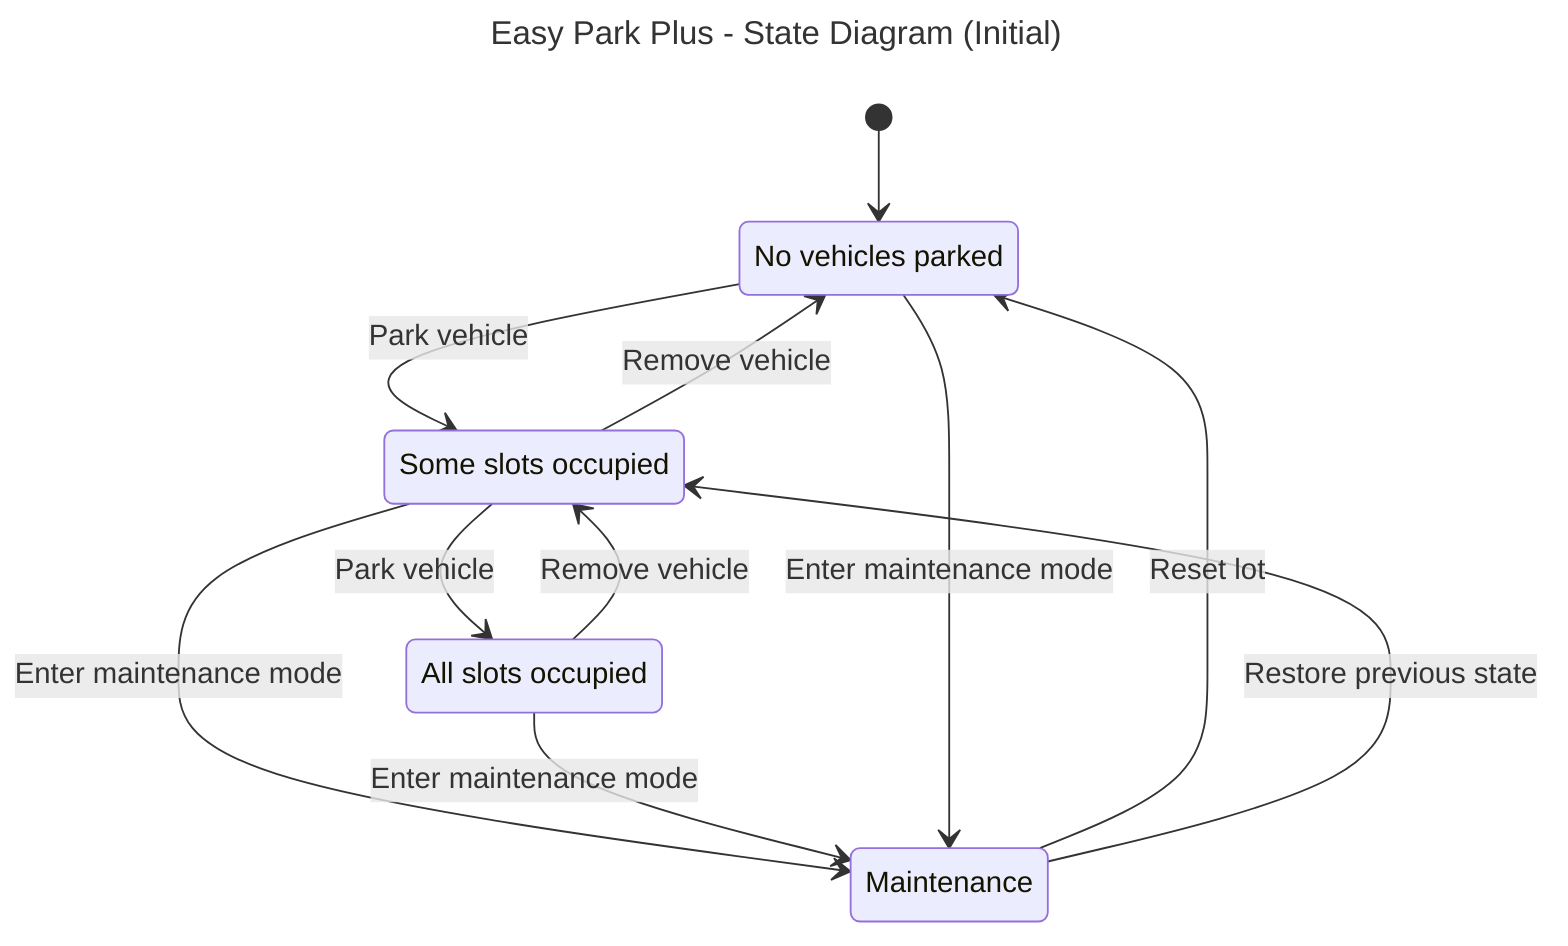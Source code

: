 ---
title: Easy Park Plus - State Diagram (Initial)
---
stateDiagram-v2
    [*] --> EmptyLot
    EmptyLot: No vehicles parked

    EmptyLot --> PartiallyFull: Park vehicle
    PartiallyFull --> Full: Park vehicle
    PartiallyFull --> EmptyLot: Remove vehicle
    Full --> PartiallyFull: Remove vehicle

    PartiallyFull: Some slots occupied
    Full: All slots occupied

    PartiallyFull --> Maintenance: Enter maintenance mode
    Full --> Maintenance: Enter maintenance mode
    EmptyLot --> Maintenance: Enter maintenance mode

    Maintenance --> EmptyLot: Reset lot
    Maintenance --> PartiallyFull: Restore previous state